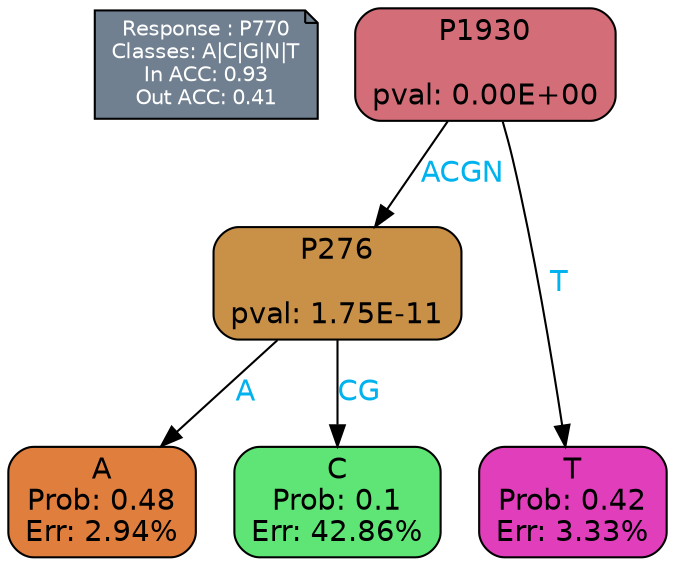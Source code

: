 digraph Tree {
node [shape=box, style="filled, rounded", color="black", fontname=helvetica] ;
graph [ranksep=equally, splines=polylines, bgcolor=transparent, dpi=600] ;
edge [fontname=helvetica] ;
LEGEND [label="Response : P770
Classes: A|C|G|N|T
In ACC: 0.93
Out ACC: 0.41
",shape=note,align=left,style=filled,fillcolor="slategray",fontcolor="white",fontsize=10];1 [label="P1930

pval: 0.00E+00", fillcolor="#d36d78"] ;
2 [label="P276

pval: 1.75E-11", fillcolor="#c99047"] ;
3 [label="A
Prob: 0.48
Err: 2.94%", fillcolor="#e07e3e"] ;
4 [label="C
Prob: 0.1
Err: 42.86%", fillcolor="#5ee575"] ;
5 [label="T
Prob: 0.42
Err: 3.33%", fillcolor="#e13ebb"] ;
1 -> 2 [label="ACGN",fontcolor=deepskyblue2] ;
1 -> 5 [label="T",fontcolor=deepskyblue2] ;
2 -> 3 [label="A",fontcolor=deepskyblue2] ;
2 -> 4 [label="CG",fontcolor=deepskyblue2] ;
{rank = same; 3;4;5;}{rank = same; LEGEND;1;}}